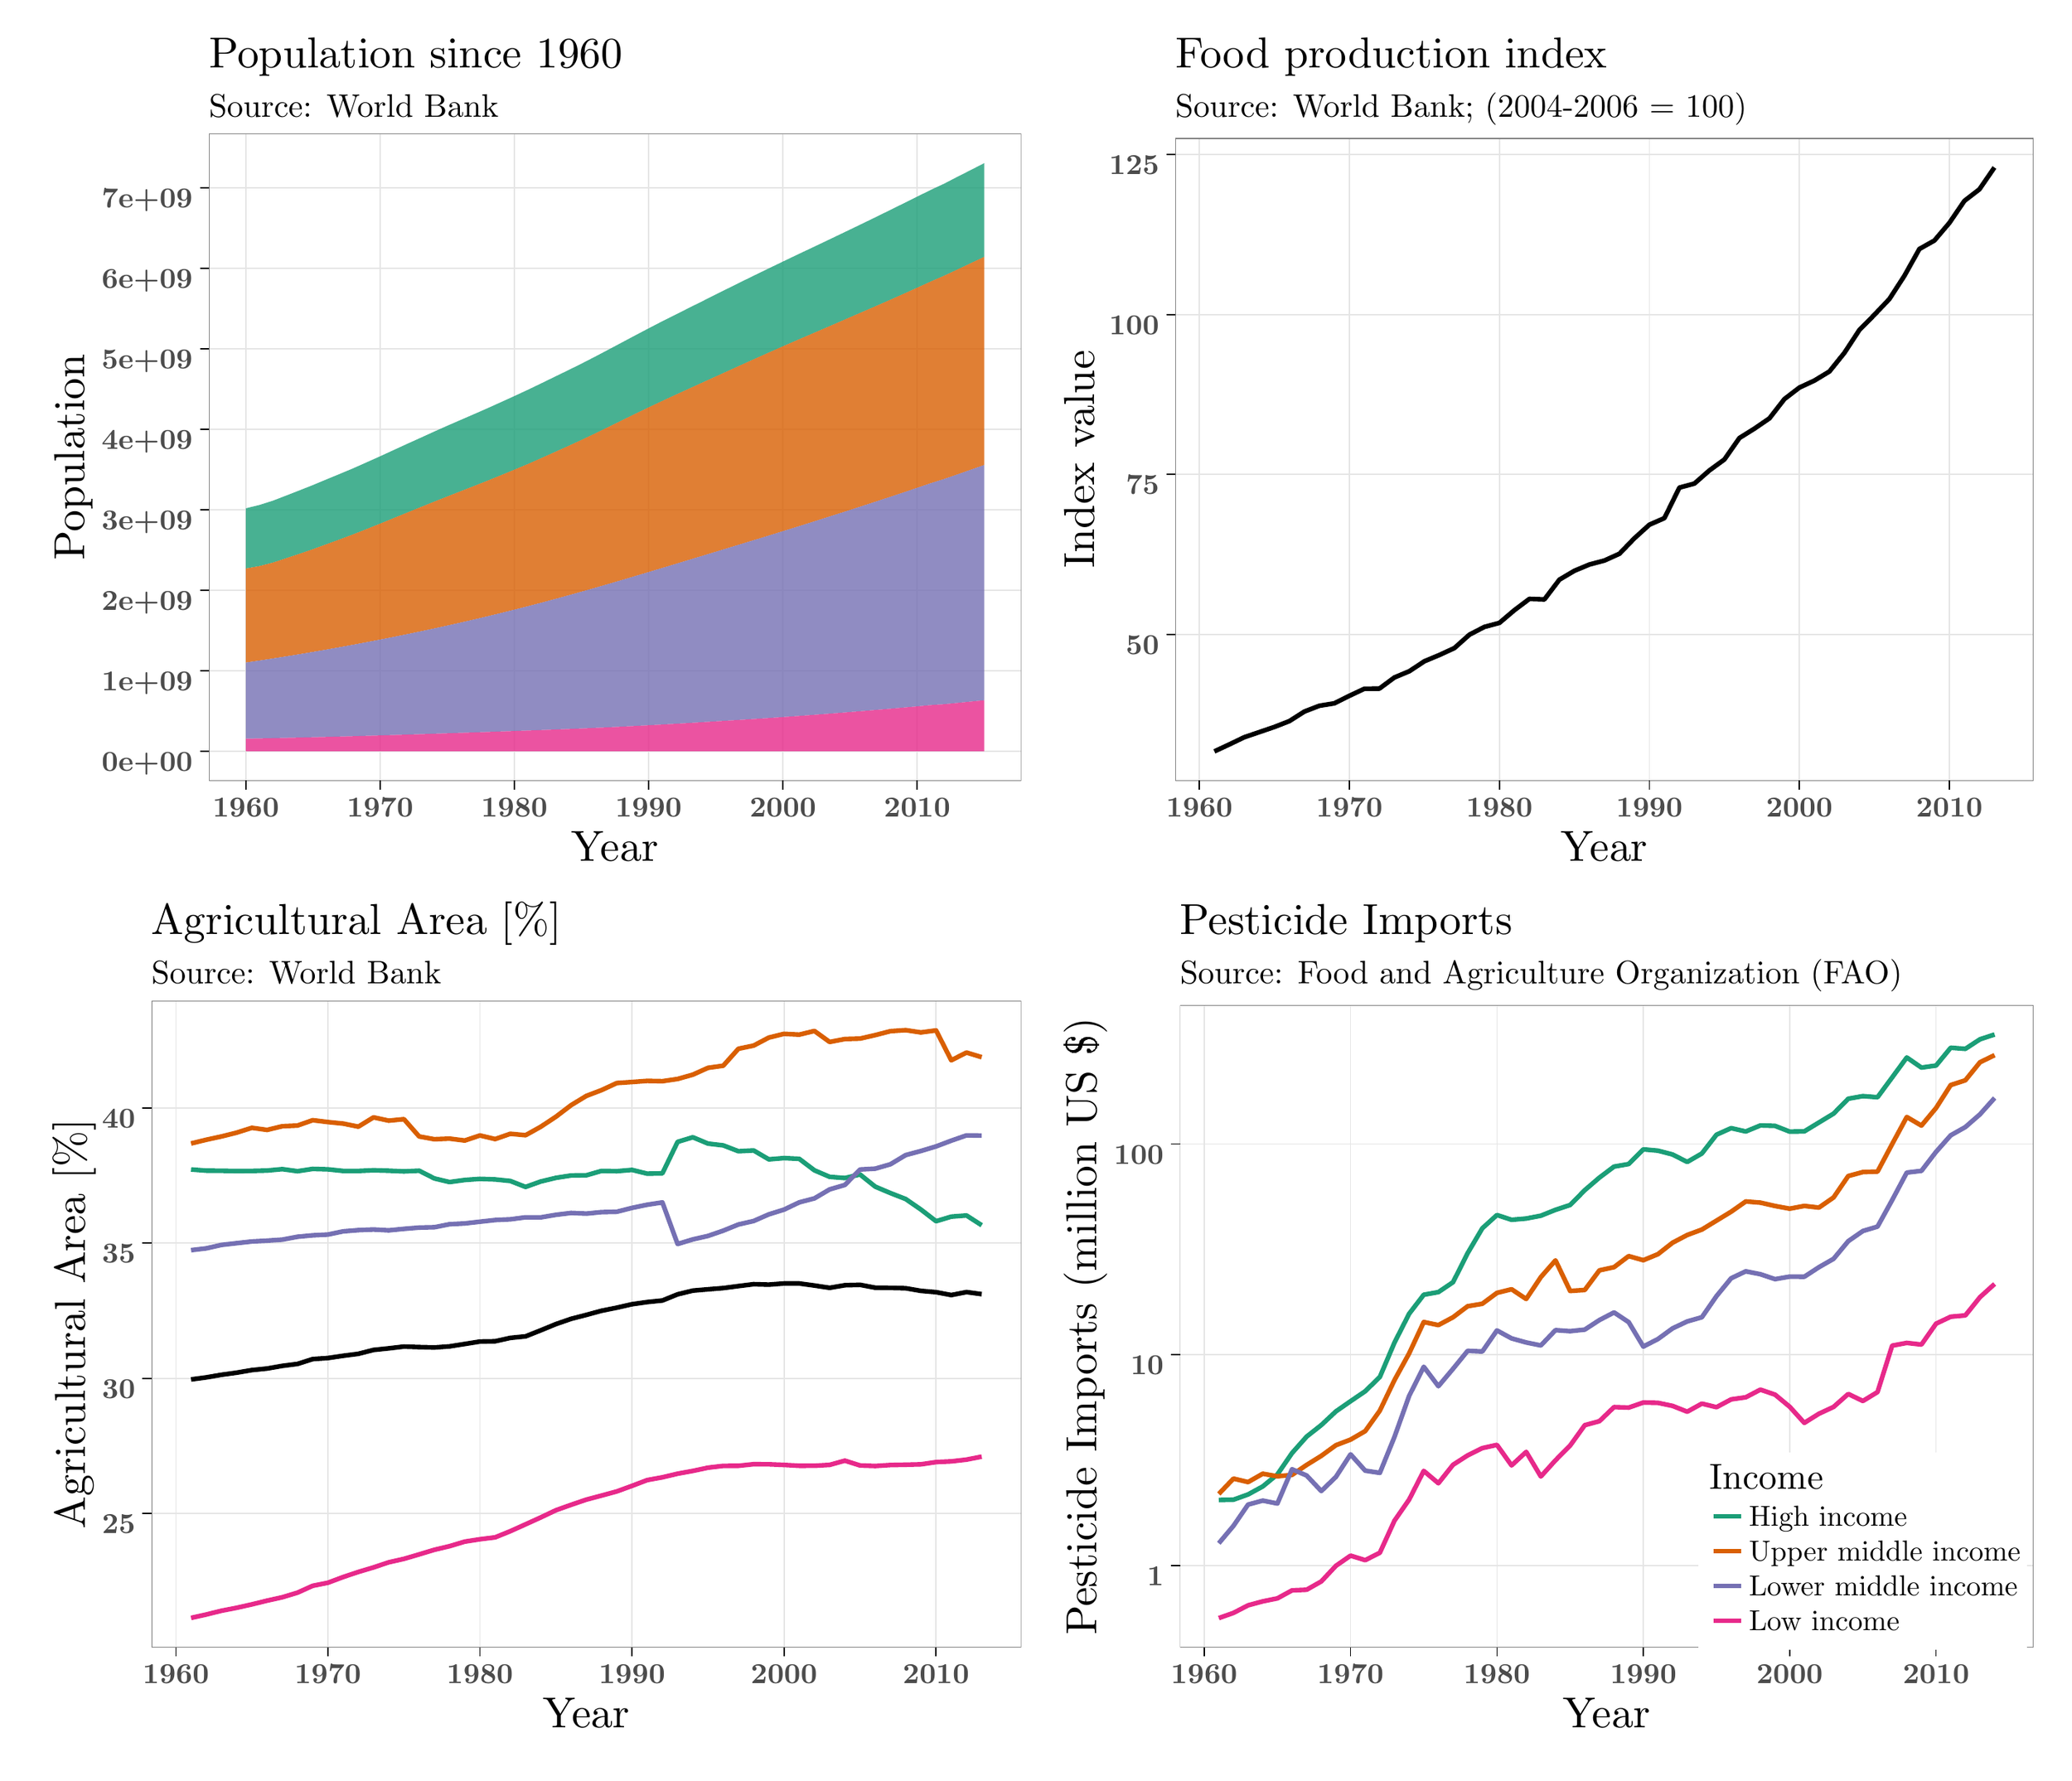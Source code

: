 % Created by tikzDevice version 0.10.1 on 2016-12-22 13:06:47
% !TEX encoding = UTF-8 Unicode
\begin{tikzpicture}[x=1pt,y=1pt]
\definecolor{fillColor}{RGB}{255,255,255}
\path[use as bounding box,fill=fillColor,fill opacity=0.00] (0,0) rectangle (1011.78,867.24);
\begin{scope}
\path[clip] (  3.50,435.37) rectangle (507.64,867.24);
\definecolor{drawColor}{RGB}{255,255,255}
\definecolor{fillColor}{RGB}{255,255,255}

\path[draw=drawColor,line width= 0.6pt,line join=round,line cap=round,fill=fillColor] (  3.50,435.37) rectangle (507.64,867.24);
\end{scope}
\begin{scope}
\path[clip] ( 94.07,488.26) rectangle (498.64,810.58);
\definecolor{fillColor}{RGB}{255,255,255}

\path[fill=fillColor] ( 94.07,488.26) rectangle (498.64,810.58);
\definecolor{drawColor}{gray}{0.90}

\path[draw=drawColor,line width= 0.6pt,line join=round] ( 94.07,502.92) --
	(498.64,502.92);

\path[draw=drawColor,line width= 0.6pt,line join=round] ( 94.07,543.02) --
	(498.64,543.02);

\path[draw=drawColor,line width= 0.6pt,line join=round] ( 94.07,583.12) --
	(498.64,583.12);

\path[draw=drawColor,line width= 0.6pt,line join=round] ( 94.07,623.23) --
	(498.64,623.23);

\path[draw=drawColor,line width= 0.6pt,line join=round] ( 94.07,663.33) --
	(498.64,663.33);

\path[draw=drawColor,line width= 0.6pt,line join=round] ( 94.07,703.44) --
	(498.64,703.44);

\path[draw=drawColor,line width= 0.6pt,line join=round] ( 94.07,743.54) --
	(498.64,743.54);

\path[draw=drawColor,line width= 0.6pt,line join=round] ( 94.07,783.65) --
	(498.64,783.65);

\path[draw=drawColor,line width= 0.6pt,line join=round] (112.46,488.26) --
	(112.46,810.58);

\path[draw=drawColor,line width= 0.6pt,line join=round] (179.33,488.26) --
	(179.33,810.58);

\path[draw=drawColor,line width= 0.6pt,line join=round] (246.20,488.26) --
	(246.20,810.58);

\path[draw=drawColor,line width= 0.6pt,line join=round] (313.07,488.26) --
	(313.07,810.58);

\path[draw=drawColor,line width= 0.6pt,line join=round] (379.94,488.26) --
	(379.94,810.58);

\path[draw=drawColor,line width= 0.6pt,line join=round] (446.81,488.26) --
	(446.81,810.58);
\definecolor{fillColor}{RGB}{27,158,119}

\path[fill=fillColor,fill opacity=0.80] (112.46,623.94) --
	(119.15,625.57) --
	(125.83,627.68) --
	(132.52,630.26) --
	(139.21,632.87) --
	(145.89,635.52) --
	(152.58,638.31) --
	(159.27,641.07) --
	(165.96,643.87) --
	(172.64,646.84) --
	(179.33,649.84) --
	(186.02,652.92) --
	(192.70,655.99) --
	(199.39,659.01) --
	(206.08,662.06) --
	(212.77,665.05) --
	(219.45,667.95) --
	(226.14,670.85) --
	(232.83,673.79) --
	(239.51,676.81) --
	(246.20,679.85) --
	(252.89,682.96) --
	(259.58,686.18) --
	(266.26,689.44) --
	(272.95,692.69) --
	(279.64,696.01) --
	(286.32,699.44) --
	(293.01,702.96) --
	(299.70,706.52) --
	(306.39,710.08) --
	(313.07,713.59) --
	(319.76,717.06) --
	(326.45,720.40) --
	(333.13,723.77) --
	(339.82,727.10) --
	(346.51,730.49) --
	(353.19,733.79) --
	(359.88,737.11) --
	(366.57,740.39) --
	(373.26,743.64) --
	(379.94,746.86) --
	(386.63,750.07) --
	(393.32,753.23) --
	(400.00,756.40) --
	(406.69,759.60) --
	(413.38,762.81) --
	(420.07,766.04) --
	(426.75,769.29) --
	(433.44,772.59) --
	(440.13,775.90) --
	(446.81,779.21) --
	(453.50,782.54) --
	(460.19,785.65) --
	(466.88,789.12) --
	(473.56,792.50) --
	(480.25,795.93) --
	(480.25,749.26) --
	(473.56,746.09) --
	(466.88,742.93) --
	(460.19,739.80) --
	(453.50,736.90) --
	(446.81,733.84) --
	(440.13,730.83) --
	(433.44,727.85) --
	(426.75,724.92) --
	(420.07,722.02) --
	(413.38,719.12) --
	(406.69,716.21) --
	(400.00,713.32) --
	(393.32,710.44) --
	(386.63,707.56) --
	(379.94,704.65) --
	(373.26,701.69) --
	(366.57,698.71) --
	(359.88,695.69) --
	(353.19,692.65) --
	(346.51,689.62) --
	(339.82,686.58) --
	(333.13,683.53) --
	(326.45,680.48) --
	(319.76,677.38) --
	(313.07,674.22) --
	(306.39,671.01) --
	(299.70,667.73) --
	(293.01,664.44) --
	(286.32,661.18) --
	(279.64,658.01) --
	(272.95,654.93) --
	(266.26,651.93) --
	(259.58,648.93) --
	(252.89,645.98) --
	(246.20,643.17) --
	(239.51,640.42) --
	(232.83,637.70) --
	(226.14,635.05) --
	(219.45,632.44) --
	(212.77,629.82) --
	(206.08,627.17) --
	(199.39,624.47) --
	(192.70,621.75) --
	(186.02,619.03) --
	(179.33,616.28) --
	(172.64,613.60) --
	(165.96,610.98) --
	(159.27,608.46) --
	(152.58,606.02) --
	(145.89,603.57) --
	(139.21,601.28) --
	(132.52,599.05) --
	(125.83,596.85) --
	(119.15,595.13) --
	(112.46,593.94) --
	cycle;
\definecolor{fillColor}{RGB}{217,95,2}

\path[fill=fillColor,fill opacity=0.80] (112.46,593.94) --
	(119.15,595.13) --
	(125.83,596.85) --
	(132.52,599.05) --
	(139.21,601.28) --
	(145.89,603.57) --
	(152.58,606.02) --
	(159.27,608.46) --
	(165.96,610.98) --
	(172.64,613.60) --
	(179.33,616.28) --
	(186.02,619.03) --
	(192.70,621.75) --
	(199.39,624.47) --
	(206.08,627.17) --
	(212.77,629.82) --
	(219.45,632.44) --
	(226.14,635.05) --
	(232.83,637.70) --
	(239.51,640.42) --
	(246.20,643.17) --
	(252.89,645.98) --
	(259.58,648.93) --
	(266.26,651.93) --
	(272.95,654.93) --
	(279.64,658.01) --
	(286.32,661.18) --
	(293.01,664.44) --
	(299.70,667.73) --
	(306.39,671.01) --
	(313.07,674.22) --
	(319.76,677.38) --
	(326.45,680.48) --
	(333.13,683.53) --
	(339.82,686.58) --
	(346.51,689.62) --
	(353.19,692.65) --
	(359.88,695.69) --
	(366.57,698.71) --
	(373.26,701.69) --
	(379.94,704.65) --
	(386.63,707.56) --
	(393.32,710.44) --
	(400.00,713.32) --
	(406.69,716.21) --
	(413.38,719.12) --
	(420.07,722.02) --
	(426.75,724.92) --
	(433.44,727.85) --
	(440.13,730.83) --
	(446.81,733.84) --
	(453.50,736.90) --
	(460.19,739.80) --
	(466.88,742.93) --
	(473.56,746.09) --
	(480.25,749.26) --
	(480.25,645.53) --
	(473.56,643.17) --
	(466.88,640.83) --
	(460.19,638.52) --
	(453.50,636.42) --
	(446.81,634.14) --
	(440.13,631.88) --
	(433.44,629.66) --
	(426.75,627.46) --
	(420.07,625.28) --
	(413.38,623.11) --
	(406.69,620.97) --
	(400.00,618.83) --
	(393.32,616.71) --
	(386.63,614.61) --
	(379.94,612.53) --
	(373.26,610.46) --
	(366.57,608.41) --
	(359.88,606.37) --
	(353.19,604.33) --
	(346.51,602.29) --
	(339.82,600.26) --
	(333.13,598.23) --
	(326.45,596.20) --
	(319.76,594.18) --
	(313.07,592.17) --
	(306.39,590.18) --
	(299.70,588.19) --
	(293.01,586.23) --
	(286.32,584.29) --
	(279.64,582.39) --
	(272.95,580.52) --
	(266.26,578.69) --
	(259.58,576.89) --
	(252.89,575.14) --
	(246.20,573.43) --
	(239.51,571.76) --
	(232.83,570.13) --
	(226.14,568.55) --
	(219.45,567.00) --
	(212.77,565.50) --
	(206.08,564.03) --
	(199.39,562.60) --
	(192.70,561.21) --
	(186.02,559.85) --
	(179.33,558.52) --
	(172.64,557.23) --
	(165.96,555.97) --
	(159.27,554.74) --
	(152.58,553.54) --
	(145.89,552.38) --
	(139.21,551.25) --
	(132.52,550.15) --
	(125.83,549.10) --
	(119.15,548.07) --
	(112.46,547.08) --
	cycle;
\definecolor{fillColor}{RGB}{117,112,179}

\path[fill=fillColor,fill opacity=0.80] (112.46,547.08) --
	(119.15,548.07) --
	(125.83,549.10) --
	(132.52,550.15) --
	(139.21,551.25) --
	(145.89,552.38) --
	(152.58,553.54) --
	(159.27,554.74) --
	(165.96,555.97) --
	(172.64,557.23) --
	(179.33,558.52) --
	(186.02,559.85) --
	(192.70,561.21) --
	(199.39,562.60) --
	(206.08,564.03) --
	(212.77,565.50) --
	(219.45,567.00) --
	(226.14,568.55) --
	(232.83,570.13) --
	(239.51,571.76) --
	(246.20,573.43) --
	(252.89,575.14) --
	(259.58,576.89) --
	(266.26,578.69) --
	(272.95,580.52) --
	(279.64,582.39) --
	(286.32,584.29) --
	(293.01,586.23) --
	(299.70,588.19) --
	(306.39,590.18) --
	(313.07,592.17) --
	(319.76,594.18) --
	(326.45,596.20) --
	(333.13,598.23) --
	(339.82,600.26) --
	(346.51,602.29) --
	(353.19,604.33) --
	(359.88,606.37) --
	(366.57,608.41) --
	(373.26,610.46) --
	(379.94,612.53) --
	(386.63,614.61) --
	(393.32,616.71) --
	(400.00,618.83) --
	(406.69,620.97) --
	(413.38,623.11) --
	(420.07,625.28) --
	(426.75,627.46) --
	(433.44,629.66) --
	(440.13,631.88) --
	(446.81,634.14) --
	(453.50,636.42) --
	(460.19,638.52) --
	(466.88,640.83) --
	(473.56,643.17) --
	(480.25,645.53) --
	(480.25,528.30) --
	(473.56,527.63) --
	(466.88,526.96) --
	(460.19,526.31) --
	(453.50,525.87) --
	(446.81,525.25) --
	(440.13,524.65) --
	(433.44,524.07) --
	(426.75,523.50) --
	(420.07,522.95) --
	(413.38,522.41) --
	(406.69,521.88) --
	(400.00,521.37) --
	(393.32,520.86) --
	(386.63,520.38) --
	(379.94,519.91) --
	(373.26,519.45) --
	(366.57,519.02) --
	(359.88,518.59) --
	(353.19,518.18) --
	(346.51,517.77) --
	(339.82,517.36) --
	(333.13,516.96) --
	(326.45,516.57) --
	(319.76,516.18) --
	(313.07,515.82) --
	(306.39,515.47) --
	(299.70,515.13) --
	(293.01,514.81) --
	(286.32,514.51) --
	(279.64,514.22) --
	(272.95,513.95) --
	(266.26,513.69) --
	(259.58,513.44) --
	(252.89,513.20) --
	(246.20,512.96) --
	(239.51,512.73) --
	(232.83,512.49) --
	(226.14,512.26) --
	(219.45,512.04) --
	(212.77,511.82) --
	(206.08,511.60) --
	(199.39,511.38) --
	(192.70,511.17) --
	(186.02,510.97) --
	(179.33,510.77) --
	(172.64,510.57) --
	(165.96,510.38) --
	(159.27,510.19) --
	(152.58,510.02) --
	(145.89,509.85) --
	(139.21,509.69) --
	(132.52,509.54) --
	(125.83,509.39) --
	(119.15,509.25) --
	(112.46,509.12) --
	cycle;
\definecolor{fillColor}{RGB}{231,41,138}

\path[fill=fillColor,fill opacity=0.80] (112.46,509.12) --
	(119.15,509.25) --
	(125.83,509.39) --
	(132.52,509.54) --
	(139.21,509.69) --
	(145.89,509.85) --
	(152.58,510.02) --
	(159.27,510.19) --
	(165.96,510.38) --
	(172.64,510.57) --
	(179.33,510.77) --
	(186.02,510.97) --
	(192.70,511.17) --
	(199.39,511.38) --
	(206.08,511.60) --
	(212.77,511.82) --
	(219.45,512.04) --
	(226.14,512.26) --
	(232.83,512.49) --
	(239.51,512.73) --
	(246.20,512.96) --
	(252.89,513.20) --
	(259.58,513.44) --
	(266.26,513.69) --
	(272.95,513.95) --
	(279.64,514.22) --
	(286.32,514.51) --
	(293.01,514.81) --
	(299.70,515.13) --
	(306.39,515.47) --
	(313.07,515.82) --
	(319.76,516.18) --
	(326.45,516.57) --
	(333.13,516.96) --
	(339.82,517.36) --
	(346.51,517.77) --
	(353.19,518.18) --
	(359.88,518.59) --
	(366.57,519.02) --
	(373.26,519.45) --
	(379.94,519.91) --
	(386.63,520.38) --
	(393.32,520.86) --
	(400.00,521.37) --
	(406.69,521.88) --
	(413.38,522.41) --
	(420.07,522.95) --
	(426.75,523.50) --
	(433.44,524.07) --
	(440.13,524.65) --
	(446.81,525.25) --
	(453.50,525.87) --
	(460.19,526.31) --
	(466.88,526.96) --
	(473.56,527.63) --
	(480.25,528.30) --
	(480.25,502.92) --
	(473.56,502.92) --
	(466.88,502.92) --
	(460.19,502.92) --
	(453.50,502.92) --
	(446.81,502.92) --
	(440.13,502.92) --
	(433.44,502.92) --
	(426.75,502.92) --
	(420.07,502.92) --
	(413.38,502.92) --
	(406.69,502.92) --
	(400.00,502.92) --
	(393.32,502.92) --
	(386.63,502.92) --
	(379.94,502.92) --
	(373.26,502.92) --
	(366.57,502.92) --
	(359.88,502.92) --
	(353.19,502.92) --
	(346.51,502.92) --
	(339.82,502.92) --
	(333.13,502.92) --
	(326.45,502.92) --
	(319.76,502.92) --
	(313.07,502.92) --
	(306.39,502.92) --
	(299.70,502.92) --
	(293.01,502.92) --
	(286.32,502.92) --
	(279.64,502.92) --
	(272.95,502.92) --
	(266.26,502.92) --
	(259.58,502.92) --
	(252.89,502.92) --
	(246.20,502.92) --
	(239.51,502.92) --
	(232.83,502.92) --
	(226.14,502.92) --
	(219.45,502.92) --
	(212.77,502.92) --
	(206.08,502.92) --
	(199.39,502.92) --
	(192.70,502.92) --
	(186.02,502.92) --
	(179.33,502.92) --
	(172.64,502.92) --
	(165.96,502.92) --
	(159.27,502.92) --
	(152.58,502.92) --
	(145.89,502.92) --
	(139.21,502.92) --
	(132.52,502.92) --
	(125.83,502.92) --
	(119.15,502.92) --
	(112.46,502.92) --
	cycle;
\definecolor{drawColor}{gray}{0.50}

\path[draw=drawColor,line width= 0.6pt,line join=round,line cap=round] ( 94.07,488.26) rectangle (498.64,810.58);
\end{scope}
\begin{scope}
\path[clip] (  0.00,  0.00) rectangle (1011.78,867.24);
\definecolor{drawColor}{gray}{0.30}

\node[text=drawColor,anchor=base east,inner sep=0pt, outer sep=0pt, scale=  1.44] at ( 85.97,492.98) {\bfseries 0e+00};

\node[text=drawColor,anchor=base east,inner sep=0pt, outer sep=0pt, scale=  1.44] at ( 85.97,533.08) {\bfseries 1e+09};

\node[text=drawColor,anchor=base east,inner sep=0pt, outer sep=0pt, scale=  1.44] at ( 85.97,573.19) {\bfseries 2e+09};

\node[text=drawColor,anchor=base east,inner sep=0pt, outer sep=0pt, scale=  1.44] at ( 85.97,613.29) {\bfseries 3e+09};

\node[text=drawColor,anchor=base east,inner sep=0pt, outer sep=0pt, scale=  1.44] at ( 85.97,653.40) {\bfseries 4e+09};

\node[text=drawColor,anchor=base east,inner sep=0pt, outer sep=0pt, scale=  1.44] at ( 85.97,693.50) {\bfseries 5e+09};

\node[text=drawColor,anchor=base east,inner sep=0pt, outer sep=0pt, scale=  1.44] at ( 85.97,733.60) {\bfseries 6e+09};

\node[text=drawColor,anchor=base east,inner sep=0pt, outer sep=0pt, scale=  1.44] at ( 85.97,773.71) {\bfseries 7e+09};
\end{scope}
\begin{scope}
\path[clip] (  0.00,  0.00) rectangle (1011.78,867.24);
\definecolor{drawColor}{RGB}{0,0,0}

\path[draw=drawColor,line width= 0.6pt,line join=round] ( 89.57,502.92) --
	( 94.07,502.92);

\path[draw=drawColor,line width= 0.6pt,line join=round] ( 89.57,543.02) --
	( 94.07,543.02);

\path[draw=drawColor,line width= 0.6pt,line join=round] ( 89.57,583.12) --
	( 94.07,583.12);

\path[draw=drawColor,line width= 0.6pt,line join=round] ( 89.57,623.23) --
	( 94.07,623.23);

\path[draw=drawColor,line width= 0.6pt,line join=round] ( 89.57,663.33) --
	( 94.07,663.33);

\path[draw=drawColor,line width= 0.6pt,line join=round] ( 89.57,703.44) --
	( 94.07,703.44);

\path[draw=drawColor,line width= 0.6pt,line join=round] ( 89.57,743.54) --
	( 94.07,743.54);

\path[draw=drawColor,line width= 0.6pt,line join=round] ( 89.57,783.65) --
	( 94.07,783.65);
\end{scope}
\begin{scope}
\path[clip] (  0.00,  0.00) rectangle (1011.78,867.24);
\definecolor{drawColor}{RGB}{0,0,0}

\path[draw=drawColor,line width= 0.6pt,line join=round] (112.46,483.76) --
	(112.46,488.26);

\path[draw=drawColor,line width= 0.6pt,line join=round] (179.33,483.76) --
	(179.33,488.26);

\path[draw=drawColor,line width= 0.6pt,line join=round] (246.20,483.76) --
	(246.20,488.26);

\path[draw=drawColor,line width= 0.6pt,line join=round] (313.07,483.76) --
	(313.07,488.26);

\path[draw=drawColor,line width= 0.6pt,line join=round] (379.94,483.76) --
	(379.94,488.26);

\path[draw=drawColor,line width= 0.6pt,line join=round] (446.81,483.76) --
	(446.81,488.26);
\end{scope}
\begin{scope}
\path[clip] (  0.00,  0.00) rectangle (1011.78,867.24);
\definecolor{drawColor}{gray}{0.30}

\node[text=drawColor,anchor=base,inner sep=0pt, outer sep=0pt, scale=  1.44] at (112.46,470.23) {\bfseries 1960};

\node[text=drawColor,anchor=base,inner sep=0pt, outer sep=0pt, scale=  1.44] at (179.33,470.23) {\bfseries 1970};

\node[text=drawColor,anchor=base,inner sep=0pt, outer sep=0pt, scale=  1.44] at (246.20,470.23) {\bfseries 1980};

\node[text=drawColor,anchor=base,inner sep=0pt, outer sep=0pt, scale=  1.44] at (313.07,470.23) {\bfseries 1990};

\node[text=drawColor,anchor=base,inner sep=0pt, outer sep=0pt, scale=  1.44] at (379.94,470.23) {\bfseries 2000};

\node[text=drawColor,anchor=base,inner sep=0pt, outer sep=0pt, scale=  1.44] at (446.81,470.23) {\bfseries 2010};
\end{scope}
\begin{scope}
\path[clip] (  0.00,  0.00) rectangle (1011.78,867.24);
\definecolor{drawColor}{RGB}{0,0,0}

\node[text=drawColor,anchor=base,inner sep=0pt, outer sep=0pt, scale=  2.16] at (296.35,448.06) {Year};
\end{scope}
\begin{scope}
\path[clip] (  0.00,  0.00) rectangle (1011.78,867.24);
\definecolor{drawColor}{RGB}{0,0,0}

\node[text=drawColor,rotate= 90.00,anchor=base,inner sep=0pt, outer sep=0pt, scale=  2.16] at ( 32.22,649.42) {Population};
\end{scope}
\begin{scope}
\path[clip] (  0.00,  0.00) rectangle (1011.78,867.24);
\definecolor{drawColor}{RGB}{0,0,0}

\node[text=drawColor,anchor=base west,inner sep=0pt, outer sep=0pt, scale=  1.62] at ( 94.07,818.91) {Source: World Bank};
\end{scope}
\begin{scope}
\path[clip] (  0.00,  0.00) rectangle (1011.78,867.24);
\definecolor{drawColor}{RGB}{0,0,0}

\node[text=drawColor,anchor=base west,inner sep=0pt, outer sep=0pt, scale=  2.16] at ( 94.07,843.36) {Population since 1960};
\end{scope}
\begin{scope}
\path[clip] (507.64,435.37) rectangle (1011.78,867.24);
\definecolor{drawColor}{RGB}{255,255,255}
\definecolor{fillColor}{RGB}{255,255,255}

\path[draw=drawColor,line width= 0.6pt,line join=round,line cap=round,fill=fillColor] (507.64,435.37) rectangle (1011.78,867.24);
\end{scope}
\begin{scope}
\path[clip] (575.43,488.26) rectangle (1002.78,808.32);
\definecolor{fillColor}{RGB}{255,255,255}

\path[fill=fillColor] (575.43,488.26) rectangle (1002.78,808.32);
\definecolor{drawColor}{gray}{0.90}

\path[draw=drawColor,line width= 0.6pt,line join=round] (575.43,561.17) --
	(1002.78,561.17);

\path[draw=drawColor,line width= 0.6pt,line join=round] (575.43,640.83) --
	(1002.78,640.83);

\path[draw=drawColor,line width= 0.6pt,line join=round] (575.43,720.49) --
	(1002.78,720.49);

\path[draw=drawColor,line width= 0.6pt,line join=round] (575.43,800.15) --
	(1002.78,800.15);

\path[draw=drawColor,line width= 0.6pt,line join=round] (587.38,488.26) --
	(587.38,808.32);

\path[draw=drawColor,line width= 0.6pt,line join=round] (662.10,488.26) --
	(662.10,808.32);

\path[draw=drawColor,line width= 0.6pt,line join=round] (736.81,488.26) --
	(736.81,808.32);

\path[draw=drawColor,line width= 0.6pt,line join=round] (811.52,488.26) --
	(811.52,808.32);

\path[draw=drawColor,line width= 0.6pt,line join=round] (886.23,488.26) --
	(886.23,808.32);

\path[draw=drawColor,line width= 0.6pt,line join=round] (960.94,488.26) --
	(960.94,808.32);
\definecolor{drawColor}{RGB}{0,0,0}

\path[draw=drawColor,line width= 2.3pt,line join=round] (594.86,502.81) --
	(602.33,506.30) --
	(609.80,509.89) --
	(617.27,512.43) --
	(624.74,514.98) --
	(632.21,517.90) --
	(639.68,522.66) --
	(647.15,525.55) --
	(654.63,526.76) --
	(662.10,530.51) --
	(669.57,534.03) --
	(677.04,534.10) --
	(684.51,539.64) --
	(691.98,542.77) --
	(699.45,547.72) --
	(706.92,550.84) --
	(714.39,554.29) --
	(721.87,560.96) --
	(729.34,564.84) --
	(736.81,566.84) --
	(744.28,573.18) --
	(751.75,578.80) --
	(759.22,578.52) --
	(766.69,588.38) --
	(774.16,592.80) --
	(781.63,595.93) --
	(789.11,597.91) --
	(796.58,601.29) --
	(804.05,609.00) --
	(811.52,615.77) --
	(818.99,619.05) --
	(826.46,634.25) --
	(833.93,636.26) --
	(841.40,642.81) --
	(848.87,648.27) --
	(856.35,658.96) --
	(863.82,663.63) --
	(871.29,668.75) --
	(878.76,678.37) --
	(886.23,684.10) --
	(893.70,687.58) --
	(901.17,692.11) --
	(908.64,701.40) --
	(916.11,712.81) --
	(923.59,720.38) --
	(931.06,728.25) --
	(938.53,739.80) --
	(946.00,753.16) --
	(953.47,757.37) --
	(960.94,766.18) --
	(968.41,777.13) --
	(975.88,782.89) --
	(983.36,793.77);
\definecolor{drawColor}{gray}{0.50}

\path[draw=drawColor,line width= 0.6pt,line join=round,line cap=round] (575.43,488.26) rectangle (1002.78,808.32);
\end{scope}
\begin{scope}
\path[clip] (  0.00,  0.00) rectangle (1011.78,867.24);
\definecolor{drawColor}{gray}{0.30}

\node[text=drawColor,anchor=base east,inner sep=0pt, outer sep=0pt, scale=  1.44] at (567.33,551.23) {\bfseries 50};

\node[text=drawColor,anchor=base east,inner sep=0pt, outer sep=0pt, scale=  1.44] at (567.33,630.89) {\bfseries 75};

\node[text=drawColor,anchor=base east,inner sep=0pt, outer sep=0pt, scale=  1.44] at (567.33,710.55) {\bfseries 100};

\node[text=drawColor,anchor=base east,inner sep=0pt, outer sep=0pt, scale=  1.44] at (567.33,790.21) {\bfseries 125};
\end{scope}
\begin{scope}
\path[clip] (  0.00,  0.00) rectangle (1011.78,867.24);
\definecolor{drawColor}{RGB}{0,0,0}

\path[draw=drawColor,line width= 0.6pt,line join=round] (570.93,561.17) --
	(575.43,561.17);

\path[draw=drawColor,line width= 0.6pt,line join=round] (570.93,640.83) --
	(575.43,640.83);

\path[draw=drawColor,line width= 0.6pt,line join=round] (570.93,720.49) --
	(575.43,720.49);

\path[draw=drawColor,line width= 0.6pt,line join=round] (570.93,800.15) --
	(575.43,800.15);
\end{scope}
\begin{scope}
\path[clip] (  0.00,  0.00) rectangle (1011.78,867.24);
\definecolor{drawColor}{RGB}{0,0,0}

\path[draw=drawColor,line width= 0.6pt,line join=round] (587.38,483.76) --
	(587.38,488.26);

\path[draw=drawColor,line width= 0.6pt,line join=round] (662.10,483.76) --
	(662.10,488.26);

\path[draw=drawColor,line width= 0.6pt,line join=round] (736.81,483.76) --
	(736.81,488.26);

\path[draw=drawColor,line width= 0.6pt,line join=round] (811.52,483.76) --
	(811.52,488.26);

\path[draw=drawColor,line width= 0.6pt,line join=round] (886.23,483.76) --
	(886.23,488.26);

\path[draw=drawColor,line width= 0.6pt,line join=round] (960.94,483.76) --
	(960.94,488.26);
\end{scope}
\begin{scope}
\path[clip] (  0.00,  0.00) rectangle (1011.78,867.24);
\definecolor{drawColor}{gray}{0.30}

\node[text=drawColor,anchor=base,inner sep=0pt, outer sep=0pt, scale=  1.44] at (587.38,470.23) {\bfseries 1960};

\node[text=drawColor,anchor=base,inner sep=0pt, outer sep=0pt, scale=  1.44] at (662.10,470.23) {\bfseries 1970};

\node[text=drawColor,anchor=base,inner sep=0pt, outer sep=0pt, scale=  1.44] at (736.81,470.23) {\bfseries 1980};

\node[text=drawColor,anchor=base,inner sep=0pt, outer sep=0pt, scale=  1.44] at (811.52,470.23) {\bfseries 1990};

\node[text=drawColor,anchor=base,inner sep=0pt, outer sep=0pt, scale=  1.44] at (886.23,470.23) {\bfseries 2000};

\node[text=drawColor,anchor=base,inner sep=0pt, outer sep=0pt, scale=  1.44] at (960.94,470.23) {\bfseries 2010};
\end{scope}
\begin{scope}
\path[clip] (  0.00,  0.00) rectangle (1011.78,867.24);
\definecolor{drawColor}{RGB}{0,0,0}

\node[text=drawColor,anchor=base,inner sep=0pt, outer sep=0pt, scale=  2.16] at (789.11,448.06) {Year};
\end{scope}
\begin{scope}
\path[clip] (  0.00,  0.00) rectangle (1011.78,867.24);
\definecolor{drawColor}{RGB}{0,0,0}

\node[text=drawColor,rotate= 90.00,anchor=base,inner sep=0pt, outer sep=0pt, scale=  2.16] at (535.21,648.29) {Index value};
\end{scope}
\begin{scope}
\path[clip] (  0.00,  0.00) rectangle (1011.78,867.24);
\definecolor{drawColor}{RGB}{0,0,0}

\node[text=drawColor,anchor=base west,inner sep=0pt, outer sep=0pt, scale=  1.62] at (575.43,818.91) {Source: World Bank; (2004-2006 = 100)};
\end{scope}
\begin{scope}
\path[clip] (  0.00,  0.00) rectangle (1011.78,867.24);
\definecolor{drawColor}{RGB}{0,0,0}

\node[text=drawColor,anchor=base west,inner sep=0pt, outer sep=0pt, scale=  2.16] at (575.43,843.36) {Food production index};
\end{scope}
\begin{scope}
\path[clip] (  3.50,  3.50) rectangle (507.64,435.37);
\definecolor{drawColor}{RGB}{255,255,255}
\definecolor{fillColor}{RGB}{255,255,255}

\path[draw=drawColor,line width= 0.6pt,line join=round,line cap=round,fill=fillColor] (  3.50,  3.50) rectangle (507.64,435.37);
\end{scope}
\begin{scope}
\path[clip] ( 65.48, 56.39) rectangle (498.64,378.56);
\definecolor{fillColor}{RGB}{255,255,255}

\path[fill=fillColor] ( 65.48, 56.39) rectangle (498.64,378.56);
\definecolor{drawColor}{gray}{0.90}

\path[draw=drawColor,line width= 0.6pt,line join=round] ( 65.48,123.06) --
	(498.64,123.06);

\path[draw=drawColor,line width= 0.6pt,line join=round] ( 65.48,190.41) --
	(498.64,190.41);

\path[draw=drawColor,line width= 0.6pt,line join=round] ( 65.48,257.77) --
	(498.64,257.77);

\path[draw=drawColor,line width= 0.6pt,line join=round] ( 65.48,325.12) --
	(498.64,325.12);

\path[draw=drawColor,line width= 0.6pt,line join=round] ( 77.60, 56.39) --
	( 77.60,378.56);

\path[draw=drawColor,line width= 0.6pt,line join=round] (153.33, 56.39) --
	(153.33,378.56);

\path[draw=drawColor,line width= 0.6pt,line join=round] (229.05, 56.39) --
	(229.05,378.56);

\path[draw=drawColor,line width= 0.6pt,line join=round] (304.78, 56.39) --
	(304.78,378.56);

\path[draw=drawColor,line width= 0.6pt,line join=round] (380.51, 56.39) --
	(380.51,378.56);

\path[draw=drawColor,line width= 0.6pt,line join=round] (456.23, 56.39) --
	(456.23,378.56);
\definecolor{drawColor}{RGB}{27,158,119}

\path[draw=drawColor,line width= 2.3pt,line join=round] ( 85.17,294.48) --
	( 92.74,293.90) --
	(100.32,293.83) --
	(107.89,293.69) --
	(115.46,293.75) --
	(123.03,293.94) --
	(130.61,294.65) --
	(138.18,293.61) --
	(145.75,294.77) --
	(153.33,294.54) --
	(160.90,293.75) --
	(168.47,293.74) --
	(176.04,294.08) --
	(183.62,293.86) --
	(191.19,293.52) --
	(198.76,293.87) --
	(206.33,290.02) --
	(213.91,288.20) --
	(221.48,289.25) --
	(229.05,289.80) --
	(236.63,289.53) --
	(244.20,288.74) --
	(251.77,285.78) --
	(259.34,288.49) --
	(266.92,290.32) --
	(274.49,291.49) --
	(282.06,291.59) --
	(289.63,293.77) --
	(297.21,293.62) --
	(304.78,294.27) --
	(312.35,292.40) --
	(319.92,292.54) --
	(327.50,308.23) --
	(335.07,310.54) --
	(342.64,307.38) --
	(350.22,306.49) --
	(357.79,303.57) --
	(365.36,303.97) --
	(372.93,299.52) --
	(380.51,300.15) --
	(388.08,299.78) --
	(395.65,294.06) --
	(403.22,290.81) --
	(410.80,290.22) --
	(418.37,291.99) --
	(425.94,285.92) --
	(433.51,282.72) --
	(441.09,279.76) --
	(448.66,274.54) --
	(456.23,268.70) --
	(463.81,270.98) --
	(471.38,271.57) --
	(478.95,266.70);
\definecolor{drawColor}{RGB}{217,95,2}

\path[draw=drawColor,line width= 2.3pt,line join=round] ( 85.17,307.44) --
	( 92.74,309.29) --
	(100.32,310.94) --
	(107.89,312.84) --
	(115.46,315.24) --
	(123.03,314.19) --
	(130.61,316.03) --
	(138.18,316.37) --
	(145.75,319.04) --
	(153.33,318.11) --
	(160.90,317.35) --
	(168.47,315.81) --
	(176.04,320.45) --
	(183.62,318.81) --
	(191.19,319.55) --
	(198.76,310.94) --
	(206.33,309.55) --
	(213.91,309.86) --
	(221.48,308.90) --
	(229.05,311.44) --
	(236.63,309.63) --
	(244.20,312.27) --
	(251.77,311.55) --
	(259.34,315.77) --
	(266.92,320.79) --
	(274.49,326.55) --
	(282.06,331.15) --
	(289.63,334.03) --
	(297.21,337.55) --
	(304.78,338.06) --
	(312.35,338.63) --
	(319.92,338.47) --
	(327.50,339.58) --
	(335.07,341.72) --
	(342.64,345.13) --
	(350.22,346.18) --
	(357.79,354.64) --
	(365.36,356.21) --
	(372.93,360.20) --
	(380.51,362.07) --
	(388.08,361.67) --
	(395.65,363.50) --
	(403.22,358.02) --
	(410.80,359.48) --
	(418.37,359.70) --
	(425.94,361.44) --
	(433.51,363.40) --
	(441.09,363.91) --
	(448.66,362.77) --
	(456.23,363.78) --
	(463.81,348.88) --
	(471.38,352.75) --
	(478.95,350.44);
\definecolor{drawColor}{RGB}{117,112,179}

\path[draw=drawColor,line width= 2.3pt,line join=round] ( 85.17,254.28) --
	( 92.74,255.18) --
	(100.32,256.89) --
	(107.89,257.76) --
	(115.46,258.60) --
	(123.03,259.01) --
	(130.61,259.52) --
	(138.18,260.96) --
	(145.75,261.67) --
	(153.33,262.05) --
	(160.90,263.65) --
	(168.47,264.26) --
	(176.04,264.57) --
	(183.62,264.15) --
	(191.19,264.89) --
	(198.76,265.52) --
	(206.33,265.70) --
	(213.91,267.20) --
	(221.48,267.59) --
	(229.05,268.45) --
	(236.63,269.30) --
	(244.20,269.65) --
	(251.77,270.64) --
	(259.34,270.60) --
	(266.92,271.90) --
	(274.49,272.82) --
	(282.06,272.49) --
	(289.63,273.24) --
	(297.21,273.40) --
	(304.78,275.34) --
	(312.35,276.91) --
	(319.92,278.08) --
	(327.50,257.34) --
	(335.07,259.64) --
	(342.64,261.37) --
	(350.22,263.99) --
	(357.79,267.07) --
	(365.36,268.80) --
	(372.93,272.12) --
	(380.51,274.48) --
	(388.08,278.10) --
	(395.65,280.08) --
	(403.22,284.55) --
	(410.80,286.77) --
	(418.37,294.46) --
	(425.94,294.89) --
	(433.51,297.08) --
	(441.09,301.65) --
	(448.66,303.69) --
	(456.23,305.97) --
	(463.81,308.84) --
	(471.38,311.47) --
	(478.95,311.36);
\definecolor{drawColor}{RGB}{231,41,138}

\path[draw=drawColor,line width= 2.3pt,line join=round] ( 85.17, 71.04) --
	( 92.74, 72.72) --
	(100.32, 74.60) --
	(107.89, 76.07) --
	(115.46, 77.77) --
	(123.03, 79.63) --
	(130.61, 81.32) --
	(138.18, 83.61) --
	(145.75, 87.03) --
	(153.33, 88.55) --
	(160.90, 91.39) --
	(168.47, 93.93) --
	(176.04, 96.19) --
	(183.62, 98.74) --
	(191.19,100.45) --
	(198.76,102.68) --
	(206.33,104.97) --
	(213.91,106.77) --
	(221.48,109.04) --
	(229.05,110.23) --
	(236.63,111.17) --
	(244.20,114.25) --
	(251.77,117.66) --
	(259.34,121.10) --
	(266.92,124.70) --
	(274.49,127.40) --
	(282.06,129.98) --
	(289.63,131.99) --
	(297.21,134.06) --
	(304.78,136.82) --
	(312.35,139.71) --
	(319.92,141.09) --
	(327.50,142.89) --
	(335.07,144.27) --
	(342.64,145.89) --
	(350.22,146.78) --
	(357.79,146.82) --
	(365.36,147.63) --
	(372.93,147.58) --
	(380.51,147.26) --
	(388.08,146.83) --
	(395.65,146.84) --
	(403.22,147.28) --
	(410.80,149.39) --
	(418.37,146.99) --
	(425.94,146.72) --
	(433.51,147.21) --
	(441.09,147.36) --
	(448.66,147.56) --
	(456.23,148.68) --
	(463.81,149.03) --
	(471.38,149.90) --
	(478.95,151.39);
\definecolor{drawColor}{RGB}{0,0,0}

\path[draw=drawColor,line width= 2.3pt,line join=round] ( 85.17,189.86) --
	( 92.74,190.88) --
	(100.32,192.18) --
	(107.89,193.23) --
	(115.46,194.52) --
	(123.03,195.29) --
	(130.61,196.62) --
	(138.18,197.59) --
	(145.75,200.00) --
	(153.33,200.52) --
	(160.90,201.65) --
	(168.47,202.62) --
	(176.04,204.56) --
	(183.62,205.35) --
	(191.19,206.24) --
	(198.76,205.98) --
	(206.33,205.78) --
	(213.91,206.33) --
	(221.48,207.53) --
	(229.05,208.74) --
	(236.63,208.88) --
	(244.20,210.57) --
	(251.77,211.32) --
	(259.34,214.33) --
	(266.92,217.45) --
	(274.49,220.07) --
	(282.06,222.02) --
	(289.63,224.09) --
	(297.21,225.61) --
	(304.78,227.34) --
	(312.35,228.42) --
	(319.92,229.19) --
	(327.50,232.27) --
	(335.07,234.12) --
	(342.64,234.77) --
	(350.22,235.38) --
	(357.79,236.38) --
	(365.36,237.32) --
	(372.93,237.10) --
	(380.51,237.68) --
	(388.08,237.68) --
	(395.65,236.65) --
	(403.22,235.51) --
	(410.80,236.80) --
	(418.37,237.00) --
	(425.94,235.57) --
	(433.51,235.49) --
	(441.09,235.30) --
	(448.66,234.00) --
	(456.23,233.34) --
	(463.81,231.91) --
	(471.38,233.39) --
	(478.95,232.36);
\definecolor{drawColor}{gray}{0.50}

\path[draw=drawColor,line width= 0.6pt,line join=round,line cap=round] ( 65.48, 56.39) rectangle (498.64,378.56);
\end{scope}
\begin{scope}
\path[clip] (  0.00,  0.00) rectangle (1011.78,867.24);
\definecolor{drawColor}{gray}{0.30}

\node[text=drawColor,anchor=base east,inner sep=0pt, outer sep=0pt, scale=  1.44] at ( 57.38,113.12) {\bfseries 25};

\node[text=drawColor,anchor=base east,inner sep=0pt, outer sep=0pt, scale=  1.44] at ( 57.38,180.48) {\bfseries 30};

\node[text=drawColor,anchor=base east,inner sep=0pt, outer sep=0pt, scale=  1.44] at ( 57.38,247.83) {\bfseries 35};

\node[text=drawColor,anchor=base east,inner sep=0pt, outer sep=0pt, scale=  1.44] at ( 57.38,315.18) {\bfseries 40};
\end{scope}
\begin{scope}
\path[clip] (  0.00,  0.00) rectangle (1011.78,867.24);
\definecolor{drawColor}{RGB}{0,0,0}

\path[draw=drawColor,line width= 0.6pt,line join=round] ( 60.98,123.06) --
	( 65.48,123.06);

\path[draw=drawColor,line width= 0.6pt,line join=round] ( 60.98,190.41) --
	( 65.48,190.41);

\path[draw=drawColor,line width= 0.6pt,line join=round] ( 60.98,257.77) --
	( 65.48,257.77);

\path[draw=drawColor,line width= 0.6pt,line join=round] ( 60.98,325.12) --
	( 65.48,325.12);
\end{scope}
\begin{scope}
\path[clip] (  0.00,  0.00) rectangle (1011.78,867.24);
\definecolor{drawColor}{RGB}{0,0,0}

\path[draw=drawColor,line width= 0.6pt,line join=round] ( 77.60, 51.89) --
	( 77.60, 56.39);

\path[draw=drawColor,line width= 0.6pt,line join=round] (153.33, 51.89) --
	(153.33, 56.39);

\path[draw=drawColor,line width= 0.6pt,line join=round] (229.05, 51.89) --
	(229.05, 56.39);

\path[draw=drawColor,line width= 0.6pt,line join=round] (304.78, 51.89) --
	(304.78, 56.39);

\path[draw=drawColor,line width= 0.6pt,line join=round] (380.51, 51.89) --
	(380.51, 56.39);

\path[draw=drawColor,line width= 0.6pt,line join=round] (456.23, 51.89) --
	(456.23, 56.39);
\end{scope}
\begin{scope}
\path[clip] (  0.00,  0.00) rectangle (1011.78,867.24);
\definecolor{drawColor}{gray}{0.30}

\node[text=drawColor,anchor=base,inner sep=0pt, outer sep=0pt, scale=  1.44] at ( 77.60, 38.36) {\bfseries 1960};

\node[text=drawColor,anchor=base,inner sep=0pt, outer sep=0pt, scale=  1.44] at (153.33, 38.36) {\bfseries 1970};

\node[text=drawColor,anchor=base,inner sep=0pt, outer sep=0pt, scale=  1.44] at (229.05, 38.36) {\bfseries 1980};

\node[text=drawColor,anchor=base,inner sep=0pt, outer sep=0pt, scale=  1.44] at (304.78, 38.36) {\bfseries 1990};

\node[text=drawColor,anchor=base,inner sep=0pt, outer sep=0pt, scale=  1.44] at (380.51, 38.36) {\bfseries 2000};

\node[text=drawColor,anchor=base,inner sep=0pt, outer sep=0pt, scale=  1.44] at (456.23, 38.36) {\bfseries 2010};
\end{scope}
\begin{scope}
\path[clip] (  0.00,  0.00) rectangle (1011.78,867.24);
\definecolor{drawColor}{RGB}{0,0,0}

\node[text=drawColor,anchor=base,inner sep=0pt, outer sep=0pt, scale=  2.16] at (282.06, 16.19) {Year};
\end{scope}
\begin{scope}
\path[clip] (  0.00,  0.00) rectangle (1011.78,867.24);
\definecolor{drawColor}{RGB}{0,0,0}

\node[text=drawColor,rotate= 90.00,anchor=base,inner sep=0pt, outer sep=0pt, scale=  2.16] at ( 32.30,217.48) {Agricultural Area [\%]};
\end{scope}
\begin{scope}
\path[clip] (  0.00,  0.00) rectangle (1011.78,867.24);
\definecolor{drawColor}{RGB}{0,0,0}

\node[text=drawColor,anchor=base west,inner sep=0pt, outer sep=0pt, scale=  1.62] at ( 65.48,386.89) {Source: World Bank};
\end{scope}
\begin{scope}
\path[clip] (  0.00,  0.00) rectangle (1011.78,867.24);
\definecolor{drawColor}{RGB}{0,0,0}

\node[text=drawColor,anchor=base west,inner sep=0pt, outer sep=0pt, scale=  2.16] at ( 65.48,411.49) {Agricultural Area [\%]};
\end{scope}
\begin{scope}
\path[clip] (507.64,  3.50) rectangle (1011.78,435.37);
\definecolor{drawColor}{RGB}{255,255,255}
\definecolor{fillColor}{RGB}{255,255,255}

\path[draw=drawColor,line width= 0.6pt,line join=round,line cap=round,fill=fillColor] (507.64,  3.50) rectangle (1011.78,435.37);
\end{scope}
\begin{scope}
\path[clip] (577.74, 56.39) rectangle (1002.78,376.29);
\definecolor{fillColor}{RGB}{255,255,255}

\path[fill=fillColor] (577.74, 56.39) rectangle (1002.78,376.29);
\definecolor{drawColor}{gray}{0.90}

\path[draw=drawColor,line width= 0.6pt,line join=round] (577.74, 97.07) --
	(1002.78, 97.07);

\path[draw=drawColor,line width= 0.6pt,line join=round] (577.74,202.12) --
	(1002.78,202.12);

\path[draw=drawColor,line width= 0.6pt,line join=round] (577.74,307.16) --
	(1002.78,307.16);

\path[draw=drawColor,line width= 0.6pt,line join=round] (589.77, 56.39) --
	(589.77,376.29);

\path[draw=drawColor,line width= 0.6pt,line join=round] (662.68, 56.39) --
	(662.68,376.29);

\path[draw=drawColor,line width= 0.6pt,line join=round] (735.58, 56.39) --
	(735.58,376.29);

\path[draw=drawColor,line width= 0.6pt,line join=round] (808.49, 56.39) --
	(808.49,376.29);

\path[draw=drawColor,line width= 0.6pt,line join=round] (881.39, 56.39) --
	(881.39,376.29);

\path[draw=drawColor,line width= 0.6pt,line join=round] (954.30, 56.39) --
	(954.30,376.29);
\definecolor{drawColor}{RGB}{27,158,119}

\path[draw=drawColor,line width= 2.3pt,line join=round] (597.06,129.79) --
	(604.35,129.93) --
	(611.64,132.55) --
	(618.94,136.54) --
	(626.23,142.54) --
	(633.52,153.16) --
	(640.81,161.38) --
	(648.10,167.12) --
	(655.39,173.94) --
	(662.68,179.01) --
	(669.97,183.97) --
	(677.26,191.10) --
	(684.55,208.22) --
	(691.84,222.57) --
	(699.13,232.07) --
	(706.42,233.37) --
	(713.71,238.31) --
	(721.00,252.79) --
	(728.29,265.16) --
	(735.58,271.79) --
	(742.87,269.41) --
	(750.16,270.04) --
	(757.45,271.44) --
	(764.75,274.37) --
	(772.04,276.78) --
	(779.33,284.17) --
	(786.62,290.43) --
	(793.91,295.91) --
	(801.20,297.19) --
	(808.49,304.52) --
	(815.78,303.85) --
	(823.07,301.95) --
	(830.36,298.22) --
	(837.65,302.44) --
	(844.94,311.81) --
	(852.23,315.08) --
	(859.52,313.41) --
	(866.81,316.43) --
	(874.10,316.21) --
	(881.39,313.34) --
	(888.68,313.46) --
	(895.97,317.90) --
	(903.26,322.32) --
	(910.56,329.74) --
	(917.85,331.04) --
	(925.14,330.47) --
	(932.43,340.36) --
	(939.72,350.29) --
	(947.01,345.25) --
	(954.30,346.27) --
	(961.59,355.14) --
	(968.88,354.58) --
	(976.17,359.35) --
	(983.46,361.75);
\definecolor{drawColor}{RGB}{217,95,2}

\path[draw=drawColor,line width= 2.3pt,line join=round] (597.06,132.82) --
	(604.35,140.44) --
	(611.64,138.71) --
	(618.94,142.88) --
	(626.23,141.59) --
	(633.52,142.29) --
	(640.81,147.26) --
	(648.10,151.78) --
	(655.39,157.09) --
	(662.68,159.88) --
	(669.97,164.11) --
	(677.26,174.32) --
	(684.55,189.54) --
	(691.84,202.82) --
	(699.13,218.47) --
	(706.42,216.94) --
	(713.71,220.84) --
	(721.00,226.34) --
	(728.29,227.56) --
	(735.58,232.98) --
	(742.87,234.81) --
	(750.16,229.94) --
	(757.45,240.86) --
	(764.75,249.19) --
	(772.04,233.95) --
	(779.33,234.43) --
	(786.62,244.21) --
	(793.91,245.80) --
	(801.20,251.32) --
	(808.49,249.27) --
	(815.78,252.28) --
	(823.07,257.99) --
	(830.36,261.83) --
	(837.65,264.54) --
	(844.94,268.99) --
	(852.23,273.43) --
	(859.52,278.55) --
	(866.81,277.96) --
	(874.10,276.29) --
	(881.39,274.95) --
	(888.68,276.32) --
	(895.97,275.49) --
	(903.26,280.55) --
	(910.56,291.22) --
	(917.85,293.20) --
	(925.14,293.42) --
	(932.43,307.14) --
	(939.72,320.64) --
	(947.01,316.34) --
	(954.30,325.12) --
	(961.59,336.55) --
	(968.88,338.92) --
	(976.17,347.90) --
	(983.46,351.45);
\definecolor{drawColor}{RGB}{117,112,179}

\path[draw=drawColor,line width= 2.3pt,line join=round] (597.06,108.23) --
	(604.35,116.90) --
	(611.64,127.51) --
	(618.94,129.48) --
	(626.23,128.02) --
	(633.52,145.10) --
	(640.81,141.97) --
	(648.10,134.24) --
	(655.39,141.31) --
	(662.68,152.54) --
	(669.97,144.40) --
	(677.26,143.29) --
	(684.55,161.23) --
	(691.84,181.63) --
	(699.13,196.18) --
	(706.42,186.48) --
	(713.71,195.15) --
	(721.00,204.11) --
	(728.29,203.76) --
	(735.58,214.28) --
	(742.87,210.31) --
	(750.16,208.28) --
	(757.45,206.79) --
	(764.75,214.43) --
	(772.04,213.91) --
	(779.33,214.69) --
	(786.62,219.44) --
	(793.91,223.25) --
	(801.20,218.41) --
	(808.49,206.24) --
	(815.78,209.99) --
	(823.07,215.31) --
	(830.36,218.76) --
	(837.65,220.85) --
	(844.94,231.38) --
	(852.23,240.27) --
	(859.52,243.74) --
	(866.81,242.29) --
	(874.10,239.83) --
	(881.39,241.10) --
	(888.68,241.03) --
	(895.97,245.79) --
	(903.26,249.97) --
	(910.56,258.76) --
	(917.85,263.82) --
	(925.14,266.01) --
	(932.43,279.24) --
	(939.72,292.94) --
	(947.01,293.79) --
	(954.30,303.28) --
	(961.59,311.50) --
	(968.88,315.61) --
	(976.17,321.96) --
	(983.46,330.11);
\definecolor{drawColor}{RGB}{231,41,138}

\path[draw=drawColor,line width= 2.3pt,line join=round] (597.06, 70.94) --
	(604.35, 73.52) --
	(611.64, 77.30) --
	(618.94, 79.28) --
	(626.23, 80.76) --
	(633.52, 84.75) --
	(640.81, 85.07) --
	(648.10, 89.21) --
	(655.39, 96.99) --
	(662.68,102.06) --
	(669.97, 99.80) --
	(677.26,103.50) --
	(684.55,119.48) --
	(691.84,129.98) --
	(699.13,144.29) --
	(706.42,138.13) --
	(713.71,147.32) --
	(721.00,152.02) --
	(728.29,155.63) --
	(735.58,157.26) --
	(742.87,147.02) --
	(750.16,153.76) --
	(757.45,141.50) --
	(764.75,149.59) --
	(772.04,156.92) --
	(779.33,167.07) --
	(786.62,169.05) --
	(793.91,176.08) --
	(801.20,175.82) --
	(808.49,178.35) --
	(815.78,178.20) --
	(823.07,176.67) --
	(830.36,173.78) --
	(837.65,177.81) --
	(844.94,176.03) --
	(852.23,179.92) --
	(859.52,180.96) --
	(866.81,184.78) --
	(874.10,182.29) --
	(881.39,176.25) --
	(888.68,168.21) --
	(895.97,172.77) --
	(903.26,176.17) --
	(910.56,182.63) --
	(917.85,179.11) --
	(925.14,183.57) --
	(932.43,206.70) --
	(939.72,208.06) --
	(947.01,207.23) --
	(954.30,217.65) --
	(961.59,221.11) --
	(968.88,221.76) --
	(976.17,230.85) --
	(983.46,237.44);
\definecolor{drawColor}{gray}{0.50}

\path[draw=drawColor,line width= 0.6pt,line join=round,line cap=round] (577.74, 56.39) rectangle (1002.78,376.29);
\end{scope}
\begin{scope}
\path[clip] (  0.00,  0.00) rectangle (1011.78,867.24);
\definecolor{drawColor}{gray}{0.30}

\node[text=drawColor,anchor=base east,inner sep=0pt, outer sep=0pt, scale=  1.44] at (569.64, 87.14) {\bfseries 1};

\node[text=drawColor,anchor=base east,inner sep=0pt, outer sep=0pt, scale=  1.44] at (569.64,192.18) {\bfseries 10};

\node[text=drawColor,anchor=base east,inner sep=0pt, outer sep=0pt, scale=  1.44] at (569.64,297.22) {\bfseries 100};
\end{scope}
\begin{scope}
\path[clip] (  0.00,  0.00) rectangle (1011.78,867.24);
\definecolor{drawColor}{RGB}{0,0,0}

\path[draw=drawColor,line width= 0.6pt,line join=round] (573.24, 97.07) --
	(577.74, 97.07);

\path[draw=drawColor,line width= 0.6pt,line join=round] (573.24,202.12) --
	(577.74,202.12);

\path[draw=drawColor,line width= 0.6pt,line join=round] (573.24,307.16) --
	(577.74,307.16);
\end{scope}
\begin{scope}
\path[clip] (  0.00,  0.00) rectangle (1011.78,867.24);
\definecolor{drawColor}{RGB}{0,0,0}

\path[draw=drawColor,line width= 0.6pt,line join=round] (589.77, 51.89) --
	(589.77, 56.39);

\path[draw=drawColor,line width= 0.6pt,line join=round] (662.68, 51.89) --
	(662.68, 56.39);

\path[draw=drawColor,line width= 0.6pt,line join=round] (735.58, 51.89) --
	(735.58, 56.39);

\path[draw=drawColor,line width= 0.6pt,line join=round] (808.49, 51.89) --
	(808.49, 56.39);

\path[draw=drawColor,line width= 0.6pt,line join=round] (881.39, 51.89) --
	(881.39, 56.39);

\path[draw=drawColor,line width= 0.6pt,line join=round] (954.30, 51.89) --
	(954.30, 56.39);
\end{scope}
\begin{scope}
\path[clip] (  0.00,  0.00) rectangle (1011.78,867.24);
\definecolor{drawColor}{gray}{0.30}

\node[text=drawColor,anchor=base,inner sep=0pt, outer sep=0pt, scale=  1.44] at (589.77, 38.36) {\bfseries 1960};

\node[text=drawColor,anchor=base,inner sep=0pt, outer sep=0pt, scale=  1.44] at (662.68, 38.36) {\bfseries 1970};

\node[text=drawColor,anchor=base,inner sep=0pt, outer sep=0pt, scale=  1.44] at (735.58, 38.36) {\bfseries 1980};

\node[text=drawColor,anchor=base,inner sep=0pt, outer sep=0pt, scale=  1.44] at (808.49, 38.36) {\bfseries 1990};

\node[text=drawColor,anchor=base,inner sep=0pt, outer sep=0pt, scale=  1.44] at (881.39, 38.36) {\bfseries 2000};

\node[text=drawColor,anchor=base,inner sep=0pt, outer sep=0pt, scale=  1.44] at (954.30, 38.36) {\bfseries 2010};
\end{scope}
\begin{scope}
\path[clip] (  0.00,  0.00) rectangle (1011.78,867.24);
\definecolor{drawColor}{RGB}{0,0,0}

\node[text=drawColor,anchor=base,inner sep=0pt, outer sep=0pt, scale=  2.16] at (790.26, 16.19) {Year};
\end{scope}
\begin{scope}
\path[clip] (  0.00,  0.00) rectangle (1011.78,867.24);
\definecolor{drawColor}{RGB}{0,0,0}

\node[text=drawColor,rotate= 90.00,anchor=base,inner sep=0pt, outer sep=0pt, scale=  2.16] at (536.36,216.34) {Pesticide Imports (million US \$)};
\end{scope}
\begin{scope}
\path[clip] (  0.00,  0.00) rectangle (1011.78,867.24);
\definecolor{fillColor}{RGB}{255,255,255}

\path[fill=fillColor] (835.95, 55.34) rectangle (999.60,153.41);
\end{scope}
\begin{scope}
\path[clip] (  0.00,  0.00) rectangle (1011.78,867.24);
\definecolor{drawColor}{RGB}{0,0,0}

\node[text=drawColor,anchor=base west,inner sep=0pt, outer sep=0pt, scale=  1.80] at (841.64,135.04) {Income};
\end{scope}
\begin{scope}
\path[clip] (  0.00,  0.00) rectangle (1011.78,867.24);
\definecolor{drawColor}{RGB}{27,158,119}

\path[draw=drawColor,line width= 2.3pt,line join=round] (843.37,121.74) -- (857.25,121.74);
\end{scope}
\begin{scope}
\path[clip] (  0.00,  0.00) rectangle (1011.78,867.24);
\definecolor{drawColor}{RGB}{217,95,2}

\path[draw=drawColor,line width= 2.3pt,line join=round] (843.37,104.40) -- (857.25,104.40);
\end{scope}
\begin{scope}
\path[clip] (  0.00,  0.00) rectangle (1011.78,867.24);
\definecolor{drawColor}{RGB}{117,112,179}

\path[draw=drawColor,line width= 2.3pt,line join=round] (843.37, 87.05) -- (857.25, 87.05);
\end{scope}
\begin{scope}
\path[clip] (  0.00,  0.00) rectangle (1011.78,867.24);
\definecolor{drawColor}{RGB}{231,41,138}

\path[draw=drawColor,line width= 2.3pt,line join=round] (843.37, 69.71) -- (857.25, 69.71);
\end{scope}
\begin{scope}
\path[clip] (  0.00,  0.00) rectangle (1011.78,867.24);
\definecolor{drawColor}{RGB}{0,0,0}

\node[text=drawColor,anchor=base west,inner sep=0pt, outer sep=0pt, scale=  1.44] at (861.15,116.78) {High income};
\end{scope}
\begin{scope}
\path[clip] (  0.00,  0.00) rectangle (1011.78,867.24);
\definecolor{drawColor}{RGB}{0,0,0}

\node[text=drawColor,anchor=base west,inner sep=0pt, outer sep=0pt, scale=  1.44] at (861.15, 99.44) {Upper middle income};
\end{scope}
\begin{scope}
\path[clip] (  0.00,  0.00) rectangle (1011.78,867.24);
\definecolor{drawColor}{RGB}{0,0,0}

\node[text=drawColor,anchor=base west,inner sep=0pt, outer sep=0pt, scale=  1.44] at (861.15, 82.09) {Lower middle income};
\end{scope}
\begin{scope}
\path[clip] (  0.00,  0.00) rectangle (1011.78,867.24);
\definecolor{drawColor}{RGB}{0,0,0}

\node[text=drawColor,anchor=base west,inner sep=0pt, outer sep=0pt, scale=  1.44] at (861.15, 64.75) {Low income};
\end{scope}
\begin{scope}
\path[clip] (  0.00,  0.00) rectangle (1011.78,867.24);
\definecolor{drawColor}{RGB}{0,0,0}

\node[text=drawColor,anchor=base west,inner sep=0pt, outer sep=0pt, scale=  1.62] at (577.74,387.04) {Source: Food and Agriculture Organization (FAO)};
\end{scope}
\begin{scope}
\path[clip] (  0.00,  0.00) rectangle (1011.78,867.24);
\definecolor{drawColor}{RGB}{0,0,0}

\node[text=drawColor,anchor=base west,inner sep=0pt, outer sep=0pt, scale=  2.16] at (577.74,411.49) {Pesticide Imports};
\end{scope}
\end{tikzpicture}
